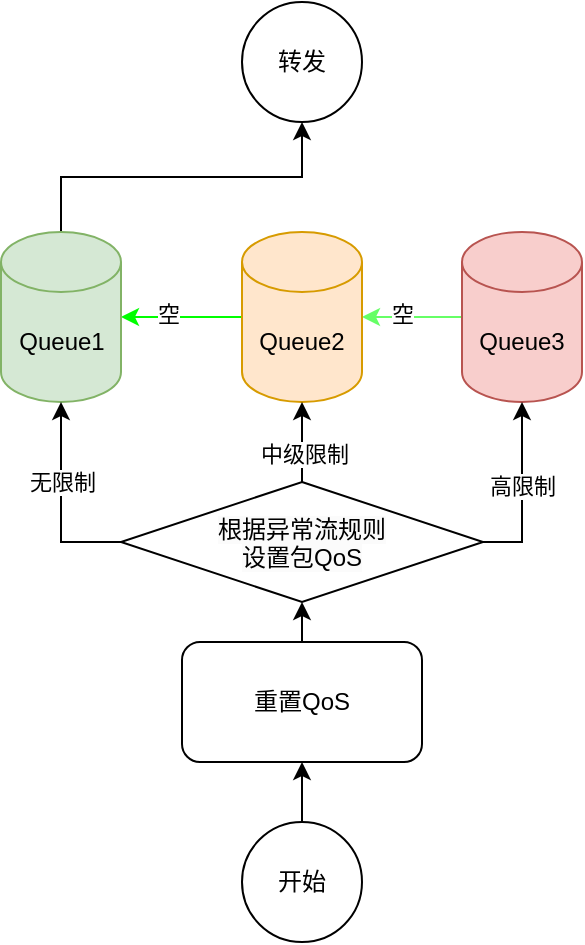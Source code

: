 <mxfile version="21.7.1" type="github">
  <diagram name="第 1 页" id="f-w1hROpVEtGUasfpLYD">
    <mxGraphModel dx="1379" dy="751" grid="1" gridSize="10" guides="1" tooltips="1" connect="1" arrows="1" fold="1" page="1" pageScale="1" pageWidth="827" pageHeight="1169" math="0" shadow="0">
      <root>
        <mxCell id="0" />
        <mxCell id="1" parent="0" />
        <mxCell id="bqMFLUTR9exeXONZDB0y-15" style="edgeStyle=orthogonalEdgeStyle;rounded=0;orthogonalLoop=1;jettySize=auto;html=1;exitX=1;exitY=0.5;exitDx=0;exitDy=0;exitPerimeter=0;entryX=0;entryY=0.5;entryDx=0;entryDy=0;entryPerimeter=0;strokeColor=#00FF00;startArrow=classic;startFill=1;endArrow=none;endFill=0;" parent="1" source="bqMFLUTR9exeXONZDB0y-1" target="bqMFLUTR9exeXONZDB0y-2" edge="1">
          <mxGeometry relative="1" as="geometry" />
        </mxCell>
        <mxCell id="bqMFLUTR9exeXONZDB0y-16" value="空" style="edgeLabel;html=1;align=center;verticalAlign=middle;resizable=0;points=[];" parent="bqMFLUTR9exeXONZDB0y-15" vertex="1" connectable="0">
          <mxGeometry x="-0.223" y="3" relative="1" as="geometry">
            <mxPoint y="1" as="offset" />
          </mxGeometry>
        </mxCell>
        <mxCell id="bqMFLUTR9exeXONZDB0y-20" style="edgeStyle=orthogonalEdgeStyle;rounded=0;orthogonalLoop=1;jettySize=auto;html=1;exitX=0.5;exitY=0;exitDx=0;exitDy=0;exitPerimeter=0;entryX=0.5;entryY=1;entryDx=0;entryDy=0;" parent="1" source="bqMFLUTR9exeXONZDB0y-1" target="bqMFLUTR9exeXONZDB0y-19" edge="1">
          <mxGeometry relative="1" as="geometry" />
        </mxCell>
        <mxCell id="bqMFLUTR9exeXONZDB0y-1" value="Queue1" style="shape=cylinder3;whiteSpace=wrap;html=1;boundedLbl=1;backgroundOutline=1;size=15;fillColor=#d5e8d4;strokeColor=#82b366;" parent="1" vertex="1">
          <mxGeometry x="168.5" y="505" width="60" height="85" as="geometry" />
        </mxCell>
        <mxCell id="bqMFLUTR9exeXONZDB0y-17" style="edgeStyle=orthogonalEdgeStyle;rounded=0;orthogonalLoop=1;jettySize=auto;html=1;exitX=1;exitY=0.5;exitDx=0;exitDy=0;exitPerimeter=0;entryX=0;entryY=0.5;entryDx=0;entryDy=0;entryPerimeter=0;strokeColor=#66FF66;endArrow=none;endFill=0;startArrow=classic;startFill=1;" parent="1" source="bqMFLUTR9exeXONZDB0y-2" target="bqMFLUTR9exeXONZDB0y-3" edge="1">
          <mxGeometry relative="1" as="geometry" />
        </mxCell>
        <mxCell id="bqMFLUTR9exeXONZDB0y-18" value="空" style="edgeLabel;html=1;align=center;verticalAlign=middle;resizable=0;points=[];" parent="bqMFLUTR9exeXONZDB0y-17" vertex="1" connectable="0">
          <mxGeometry x="-0.2" y="3" relative="1" as="geometry">
            <mxPoint y="1" as="offset" />
          </mxGeometry>
        </mxCell>
        <mxCell id="bqMFLUTR9exeXONZDB0y-2" value="Queue2" style="shape=cylinder3;whiteSpace=wrap;html=1;boundedLbl=1;backgroundOutline=1;size=15;fillColor=#ffe6cc;strokeColor=#d79b00;" parent="1" vertex="1">
          <mxGeometry x="289" y="505" width="60" height="85" as="geometry" />
        </mxCell>
        <mxCell id="bqMFLUTR9exeXONZDB0y-3" value="Queue3" style="shape=cylinder3;whiteSpace=wrap;html=1;boundedLbl=1;backgroundOutline=1;size=15;fillColor=#f8cecc;strokeColor=#b85450;" parent="1" vertex="1">
          <mxGeometry x="399" y="505" width="60" height="85" as="geometry" />
        </mxCell>
        <mxCell id="bqMFLUTR9exeXONZDB0y-8" style="edgeStyle=orthogonalEdgeStyle;rounded=0;orthogonalLoop=1;jettySize=auto;html=1;exitX=0.5;exitY=0;exitDx=0;exitDy=0;entryX=0.5;entryY=1;entryDx=0;entryDy=0;" parent="1" source="bqMFLUTR9exeXONZDB0y-4" target="bqMFLUTR9exeXONZDB0y-7" edge="1">
          <mxGeometry relative="1" as="geometry" />
        </mxCell>
        <mxCell id="bqMFLUTR9exeXONZDB0y-4" value="重置QoS" style="rounded=1;whiteSpace=wrap;html=1;" parent="1" vertex="1">
          <mxGeometry x="259" y="710" width="120" height="60" as="geometry" />
        </mxCell>
        <mxCell id="bqMFLUTR9exeXONZDB0y-6" style="edgeStyle=orthogonalEdgeStyle;rounded=0;orthogonalLoop=1;jettySize=auto;html=1;exitX=0.5;exitY=0;exitDx=0;exitDy=0;entryX=0.5;entryY=1;entryDx=0;entryDy=0;" parent="1" source="bqMFLUTR9exeXONZDB0y-5" target="bqMFLUTR9exeXONZDB0y-4" edge="1">
          <mxGeometry relative="1" as="geometry" />
        </mxCell>
        <mxCell id="bqMFLUTR9exeXONZDB0y-5" value="开始" style="ellipse;whiteSpace=wrap;html=1;aspect=fixed;" parent="1" vertex="1">
          <mxGeometry x="289" y="800" width="60" height="60" as="geometry" />
        </mxCell>
        <mxCell id="bqMFLUTR9exeXONZDB0y-9" style="edgeStyle=orthogonalEdgeStyle;rounded=0;orthogonalLoop=1;jettySize=auto;html=1;exitX=0;exitY=0.5;exitDx=0;exitDy=0;entryX=0.5;entryY=1;entryDx=0;entryDy=0;entryPerimeter=0;" parent="1" source="bqMFLUTR9exeXONZDB0y-7" target="bqMFLUTR9exeXONZDB0y-1" edge="1">
          <mxGeometry relative="1" as="geometry" />
        </mxCell>
        <mxCell id="bqMFLUTR9exeXONZDB0y-10" value="无限制" style="edgeLabel;html=1;align=center;verticalAlign=middle;resizable=0;points=[];" parent="bqMFLUTR9exeXONZDB0y-9" vertex="1" connectable="0">
          <mxGeometry x="0.2" y="1" relative="1" as="geometry">
            <mxPoint x="1" as="offset" />
          </mxGeometry>
        </mxCell>
        <mxCell id="bqMFLUTR9exeXONZDB0y-11" style="edgeStyle=orthogonalEdgeStyle;rounded=0;orthogonalLoop=1;jettySize=auto;html=1;exitX=0.5;exitY=0;exitDx=0;exitDy=0;entryX=0.5;entryY=1;entryDx=0;entryDy=0;entryPerimeter=0;" parent="1" source="bqMFLUTR9exeXONZDB0y-7" target="bqMFLUTR9exeXONZDB0y-2" edge="1">
          <mxGeometry relative="1" as="geometry" />
        </mxCell>
        <mxCell id="bqMFLUTR9exeXONZDB0y-12" value="中级限制" style="edgeLabel;html=1;align=center;verticalAlign=middle;resizable=0;points=[];" parent="bqMFLUTR9exeXONZDB0y-11" vertex="1" connectable="0">
          <mxGeometry x="-0.3" y="-1" relative="1" as="geometry">
            <mxPoint as="offset" />
          </mxGeometry>
        </mxCell>
        <mxCell id="bqMFLUTR9exeXONZDB0y-13" style="edgeStyle=orthogonalEdgeStyle;rounded=0;orthogonalLoop=1;jettySize=auto;html=1;exitX=1;exitY=0.5;exitDx=0;exitDy=0;entryX=0.5;entryY=1;entryDx=0;entryDy=0;entryPerimeter=0;" parent="1" source="bqMFLUTR9exeXONZDB0y-7" target="bqMFLUTR9exeXONZDB0y-3" edge="1">
          <mxGeometry relative="1" as="geometry">
            <Array as="points">
              <mxPoint x="429" y="660" />
            </Array>
          </mxGeometry>
        </mxCell>
        <mxCell id="bqMFLUTR9exeXONZDB0y-14" value="高限制" style="edgeLabel;html=1;align=center;verticalAlign=middle;resizable=0;points=[];" parent="bqMFLUTR9exeXONZDB0y-13" vertex="1" connectable="0">
          <mxGeometry x="0.084" relative="1" as="geometry">
            <mxPoint y="1" as="offset" />
          </mxGeometry>
        </mxCell>
        <mxCell id="bqMFLUTR9exeXONZDB0y-7" value="" style="rhombus;whiteSpace=wrap;html=1;" parent="1" vertex="1">
          <mxGeometry x="228.5" y="630" width="181" height="60" as="geometry" />
        </mxCell>
        <mxCell id="bqMFLUTR9exeXONZDB0y-19" value="转发" style="ellipse;whiteSpace=wrap;html=1;aspect=fixed;" parent="1" vertex="1">
          <mxGeometry x="289" y="390" width="60" height="60" as="geometry" />
        </mxCell>
        <mxCell id="2QFxVZ22sSBd_UBzq-27-1" value="&lt;span style=&quot;color: rgb(0, 0, 0); font-family: Helvetica; font-size: 12px; font-style: normal; font-variant-ligatures: normal; font-variant-caps: normal; font-weight: 400; letter-spacing: normal; orphans: 2; text-indent: 0px; text-transform: none; widows: 2; word-spacing: 0px; -webkit-text-stroke-width: 0px; background-color: rgb(251, 251, 251); text-decoration-thickness: initial; text-decoration-style: initial; text-decoration-color: initial; float: none; display: inline !important;&quot;&gt;根据异常流规则&lt;/span&gt;&lt;br style=&quot;border-color: var(--border-color); color: rgb(0, 0, 0); font-family: Helvetica; font-size: 12px; font-style: normal; font-variant-ligatures: normal; font-variant-caps: normal; font-weight: 400; letter-spacing: normal; orphans: 2; text-indent: 0px; text-transform: none; widows: 2; word-spacing: 0px; -webkit-text-stroke-width: 0px; background-color: rgb(251, 251, 251); text-decoration-thickness: initial; text-decoration-style: initial; text-decoration-color: initial;&quot;&gt;&lt;span style=&quot;color: rgb(0, 0, 0); font-family: Helvetica; font-size: 12px; font-style: normal; font-variant-ligatures: normal; font-variant-caps: normal; font-weight: 400; letter-spacing: normal; orphans: 2; text-indent: 0px; text-transform: none; widows: 2; word-spacing: 0px; -webkit-text-stroke-width: 0px; background-color: rgb(251, 251, 251); text-decoration-thickness: initial; text-decoration-style: initial; text-decoration-color: initial; float: none; display: inline !important;&quot;&gt;设置包QoS&lt;/span&gt;" style="text;whiteSpace=wrap;html=1;align=center;" vertex="1" parent="1">
          <mxGeometry x="259" y="640" width="120" height="50" as="geometry" />
        </mxCell>
      </root>
    </mxGraphModel>
  </diagram>
</mxfile>
